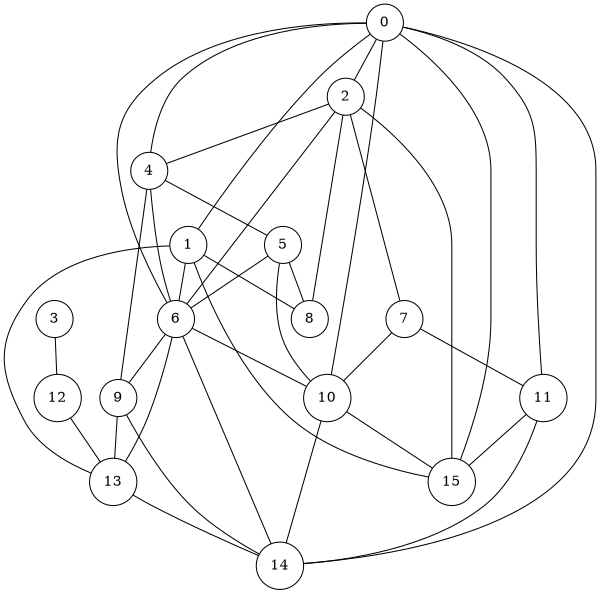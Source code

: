 graph { graph [size="4,4"]; node[shape=circle];
 0-- 1
 0-- 2
 0-- 4
 0-- 6
 0--10
 0--11
 0--14
 0--15
 1-- 6
 1-- 8
 1--13
 1--15
 2-- 4
 2-- 6
 2-- 7
 2-- 8
 2--15
 3--12
 4-- 5
 4-- 6
 4-- 9
 5-- 6
 5-- 8
 5--10
 6-- 9
 6--10
 6--13
 6--14
 7--10
 7--11
 9--13
 9--14
10--14
10--15
11--14
11--15
12--13
13--14

}
